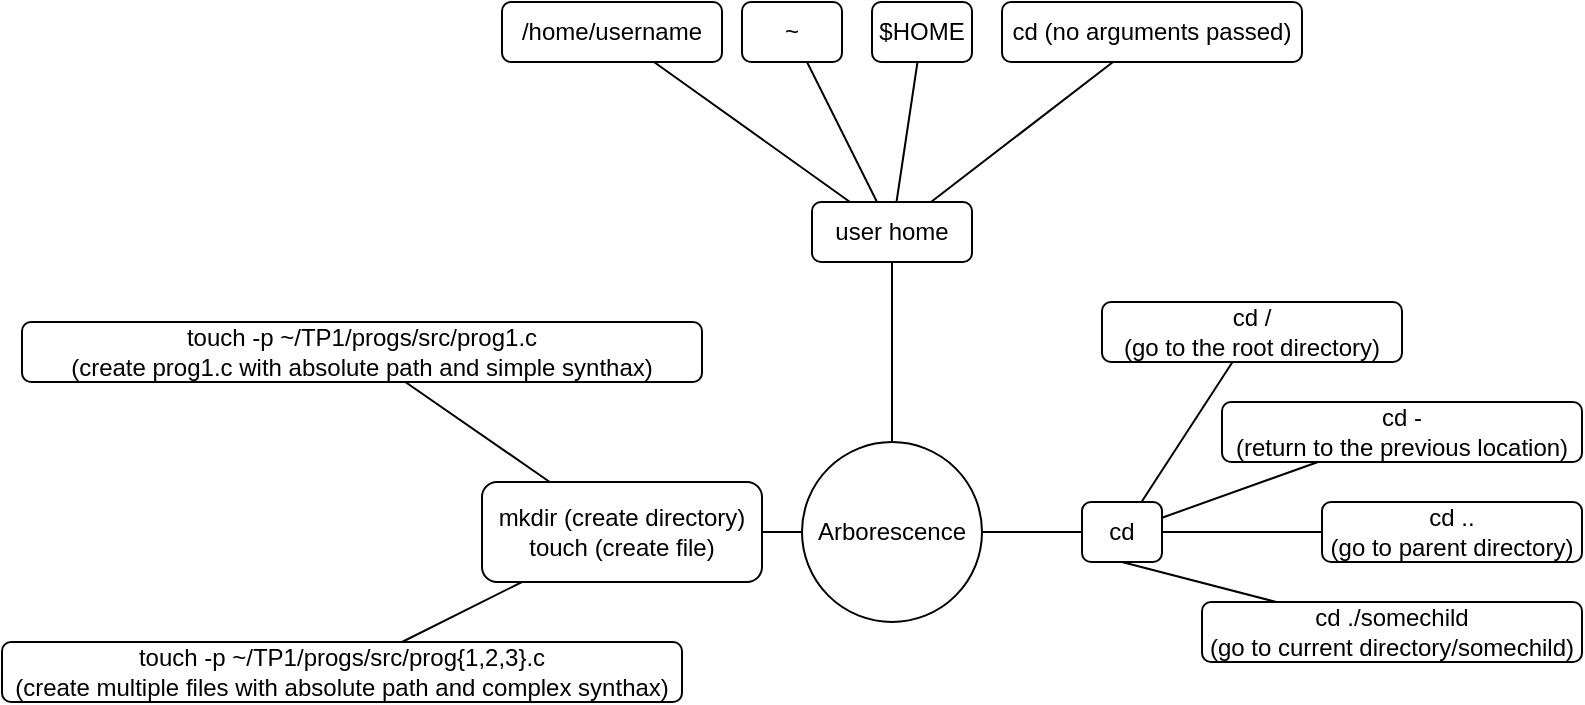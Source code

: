 <mxfile>
    <diagram id="wCFtEr2f7Ek9ipZdRfH6" name="Page-1">
        <mxGraphModel dx="1652" dy="817" grid="1" gridSize="10" guides="1" tooltips="1" connect="1" arrows="1" fold="1" page="1" pageScale="1" pageWidth="827" pageHeight="1169" math="0" shadow="0">
            <root>
                <mxCell id="0"/>
                <mxCell id="1" parent="0"/>
                <mxCell id="2" value="Arborescence" style="ellipse;whiteSpace=wrap;html=1;aspect=fixed;" vertex="1" parent="1">
                    <mxGeometry x="340" y="370" width="90" height="90" as="geometry"/>
                </mxCell>
                <mxCell id="3" value="user home" style="rounded=1;whiteSpace=wrap;html=1;" vertex="1" parent="1">
                    <mxGeometry x="345" y="250" width="80" height="30" as="geometry"/>
                </mxCell>
                <mxCell id="4" value="" style="endArrow=none;html=1;" edge="1" parent="1" source="2" target="3">
                    <mxGeometry width="50" height="50" relative="1" as="geometry">
                        <mxPoint x="360" y="440" as="sourcePoint"/>
                        <mxPoint x="410" y="390" as="targetPoint"/>
                    </mxGeometry>
                </mxCell>
                <mxCell id="5" value="/home/username" style="rounded=1;whiteSpace=wrap;html=1;" vertex="1" parent="1">
                    <mxGeometry x="190" y="150" width="110" height="30" as="geometry"/>
                </mxCell>
                <mxCell id="6" value="~" style="rounded=1;whiteSpace=wrap;html=1;" vertex="1" parent="1">
                    <mxGeometry x="310" y="150" width="50" height="30" as="geometry"/>
                </mxCell>
                <mxCell id="7" value="$HOME" style="rounded=1;whiteSpace=wrap;html=1;" vertex="1" parent="1">
                    <mxGeometry x="375" y="150" width="50" height="30" as="geometry"/>
                </mxCell>
                <mxCell id="8" value="cd (no arguments passed)" style="rounded=1;whiteSpace=wrap;html=1;" vertex="1" parent="1">
                    <mxGeometry x="440" y="150" width="150" height="30" as="geometry"/>
                </mxCell>
                <mxCell id="9" value="" style="endArrow=none;html=1;" edge="1" parent="1" source="3" target="6">
                    <mxGeometry width="50" height="50" relative="1" as="geometry">
                        <mxPoint x="395" y="380" as="sourcePoint"/>
                        <mxPoint x="395" y="290" as="targetPoint"/>
                    </mxGeometry>
                </mxCell>
                <mxCell id="10" value="" style="endArrow=none;html=1;" edge="1" parent="1" source="3" target="7">
                    <mxGeometry width="50" height="50" relative="1" as="geometry">
                        <mxPoint x="387.5" y="260" as="sourcePoint"/>
                        <mxPoint x="352.5" y="190" as="targetPoint"/>
                    </mxGeometry>
                </mxCell>
                <mxCell id="11" value="" style="endArrow=none;html=1;" edge="1" parent="1" source="3" target="8">
                    <mxGeometry width="50" height="50" relative="1" as="geometry">
                        <mxPoint x="397.25" y="260" as="sourcePoint"/>
                        <mxPoint x="407.75" y="190" as="targetPoint"/>
                    </mxGeometry>
                </mxCell>
                <mxCell id="12" value="" style="endArrow=none;html=1;" edge="1" parent="1" source="3" target="5">
                    <mxGeometry width="50" height="50" relative="1" as="geometry">
                        <mxPoint x="414.5" y="260" as="sourcePoint"/>
                        <mxPoint x="505.5" y="190" as="targetPoint"/>
                    </mxGeometry>
                </mxCell>
                <mxCell id="13" value="cd" style="rounded=1;whiteSpace=wrap;html=1;" vertex="1" parent="1">
                    <mxGeometry x="480" y="400" width="40" height="30" as="geometry"/>
                </mxCell>
                <mxCell id="14" value="cd -&lt;br&gt;(return to the previous location)" style="rounded=1;whiteSpace=wrap;html=1;" vertex="1" parent="1">
                    <mxGeometry x="550" y="350" width="180" height="30" as="geometry"/>
                </mxCell>
                <mxCell id="16" value="cd ..&lt;br&gt;(go to parent directory)" style="rounded=1;whiteSpace=wrap;html=1;" vertex="1" parent="1">
                    <mxGeometry x="600" y="400" width="130" height="30" as="geometry"/>
                </mxCell>
                <mxCell id="17" value="cd ./somechild&lt;br&gt;(go to current directory/somechild)" style="rounded=1;whiteSpace=wrap;html=1;" vertex="1" parent="1">
                    <mxGeometry x="540" y="450" width="190" height="30" as="geometry"/>
                </mxCell>
                <mxCell id="18" value="" style="endArrow=none;html=1;" edge="1" parent="1" source="13" target="14">
                    <mxGeometry width="50" height="50" relative="1" as="geometry">
                        <mxPoint x="395" y="380" as="sourcePoint"/>
                        <mxPoint x="395" y="290" as="targetPoint"/>
                    </mxGeometry>
                </mxCell>
                <mxCell id="19" value="" style="endArrow=none;html=1;" edge="1" parent="1" source="13" target="16">
                    <mxGeometry width="50" height="50" relative="1" as="geometry">
                        <mxPoint x="530" y="419.667" as="sourcePoint"/>
                        <mxPoint x="603.75" y="400" as="targetPoint"/>
                    </mxGeometry>
                </mxCell>
                <mxCell id="20" value="" style="endArrow=none;html=1;exitX=0.5;exitY=1;exitDx=0;exitDy=0;" edge="1" parent="1" source="13" target="17">
                    <mxGeometry width="50" height="50" relative="1" as="geometry">
                        <mxPoint x="530" y="425" as="sourcePoint"/>
                        <mxPoint x="560" y="425" as="targetPoint"/>
                    </mxGeometry>
                </mxCell>
                <mxCell id="21" value="" style="endArrow=none;html=1;" edge="1" parent="1" source="2" target="13">
                    <mxGeometry width="50" height="50" relative="1" as="geometry">
                        <mxPoint x="395" y="380" as="sourcePoint"/>
                        <mxPoint x="395" y="290" as="targetPoint"/>
                    </mxGeometry>
                </mxCell>
                <mxCell id="22" value="cd /&lt;br&gt;(go to the root directory)" style="rounded=1;whiteSpace=wrap;html=1;" vertex="1" parent="1">
                    <mxGeometry x="490" y="300" width="150" height="30" as="geometry"/>
                </mxCell>
                <mxCell id="23" value="" style="endArrow=none;html=1;" edge="1" parent="1" source="13" target="22">
                    <mxGeometry width="50" height="50" relative="1" as="geometry">
                        <mxPoint x="530" y="417.857" as="sourcePoint"/>
                        <mxPoint x="608" y="390" as="targetPoint"/>
                    </mxGeometry>
                </mxCell>
                <mxCell id="24" value="mkdir (create directory)&lt;br&gt;touch (create file)" style="rounded=1;whiteSpace=wrap;html=1;" vertex="1" parent="1">
                    <mxGeometry x="180" y="390" width="140" height="50" as="geometry"/>
                </mxCell>
                <mxCell id="25" value="" style="endArrow=none;html=1;" edge="1" parent="1" source="24" target="2">
                    <mxGeometry width="50" height="50" relative="1" as="geometry">
                        <mxPoint x="395" y="380" as="sourcePoint"/>
                        <mxPoint x="395" y="290" as="targetPoint"/>
                    </mxGeometry>
                </mxCell>
                <mxCell id="26" value="touch -p ~/TP1/progs/src/prog1.c&lt;br&gt;(create prog1.c with absolute path and simple synthax)" style="rounded=1;whiteSpace=wrap;html=1;" vertex="1" parent="1">
                    <mxGeometry x="-50" y="310" width="340" height="30" as="geometry"/>
                </mxCell>
                <mxCell id="27" value="touch -p ~/TP1/progs/src/prog{1,2,3}.c&lt;br&gt;(create multiple files with absolute path and complex synthax)" style="rounded=1;whiteSpace=wrap;html=1;" vertex="1" parent="1">
                    <mxGeometry x="-60" y="470" width="340" height="30" as="geometry"/>
                </mxCell>
                <mxCell id="28" value="" style="endArrow=none;html=1;" edge="1" parent="1" source="24" target="26">
                    <mxGeometry width="50" height="50" relative="1" as="geometry">
                        <mxPoint x="395" y="380" as="sourcePoint"/>
                        <mxPoint x="395" y="290" as="targetPoint"/>
                    </mxGeometry>
                </mxCell>
                <mxCell id="29" value="" style="endArrow=none;html=1;" edge="1" parent="1" source="24" target="27">
                    <mxGeometry width="50" height="50" relative="1" as="geometry">
                        <mxPoint x="352.407" y="410.48" as="sourcePoint"/>
                        <mxPoint x="174.167" y="350" as="targetPoint"/>
                    </mxGeometry>
                </mxCell>
            </root>
        </mxGraphModel>
    </diagram>
</mxfile>